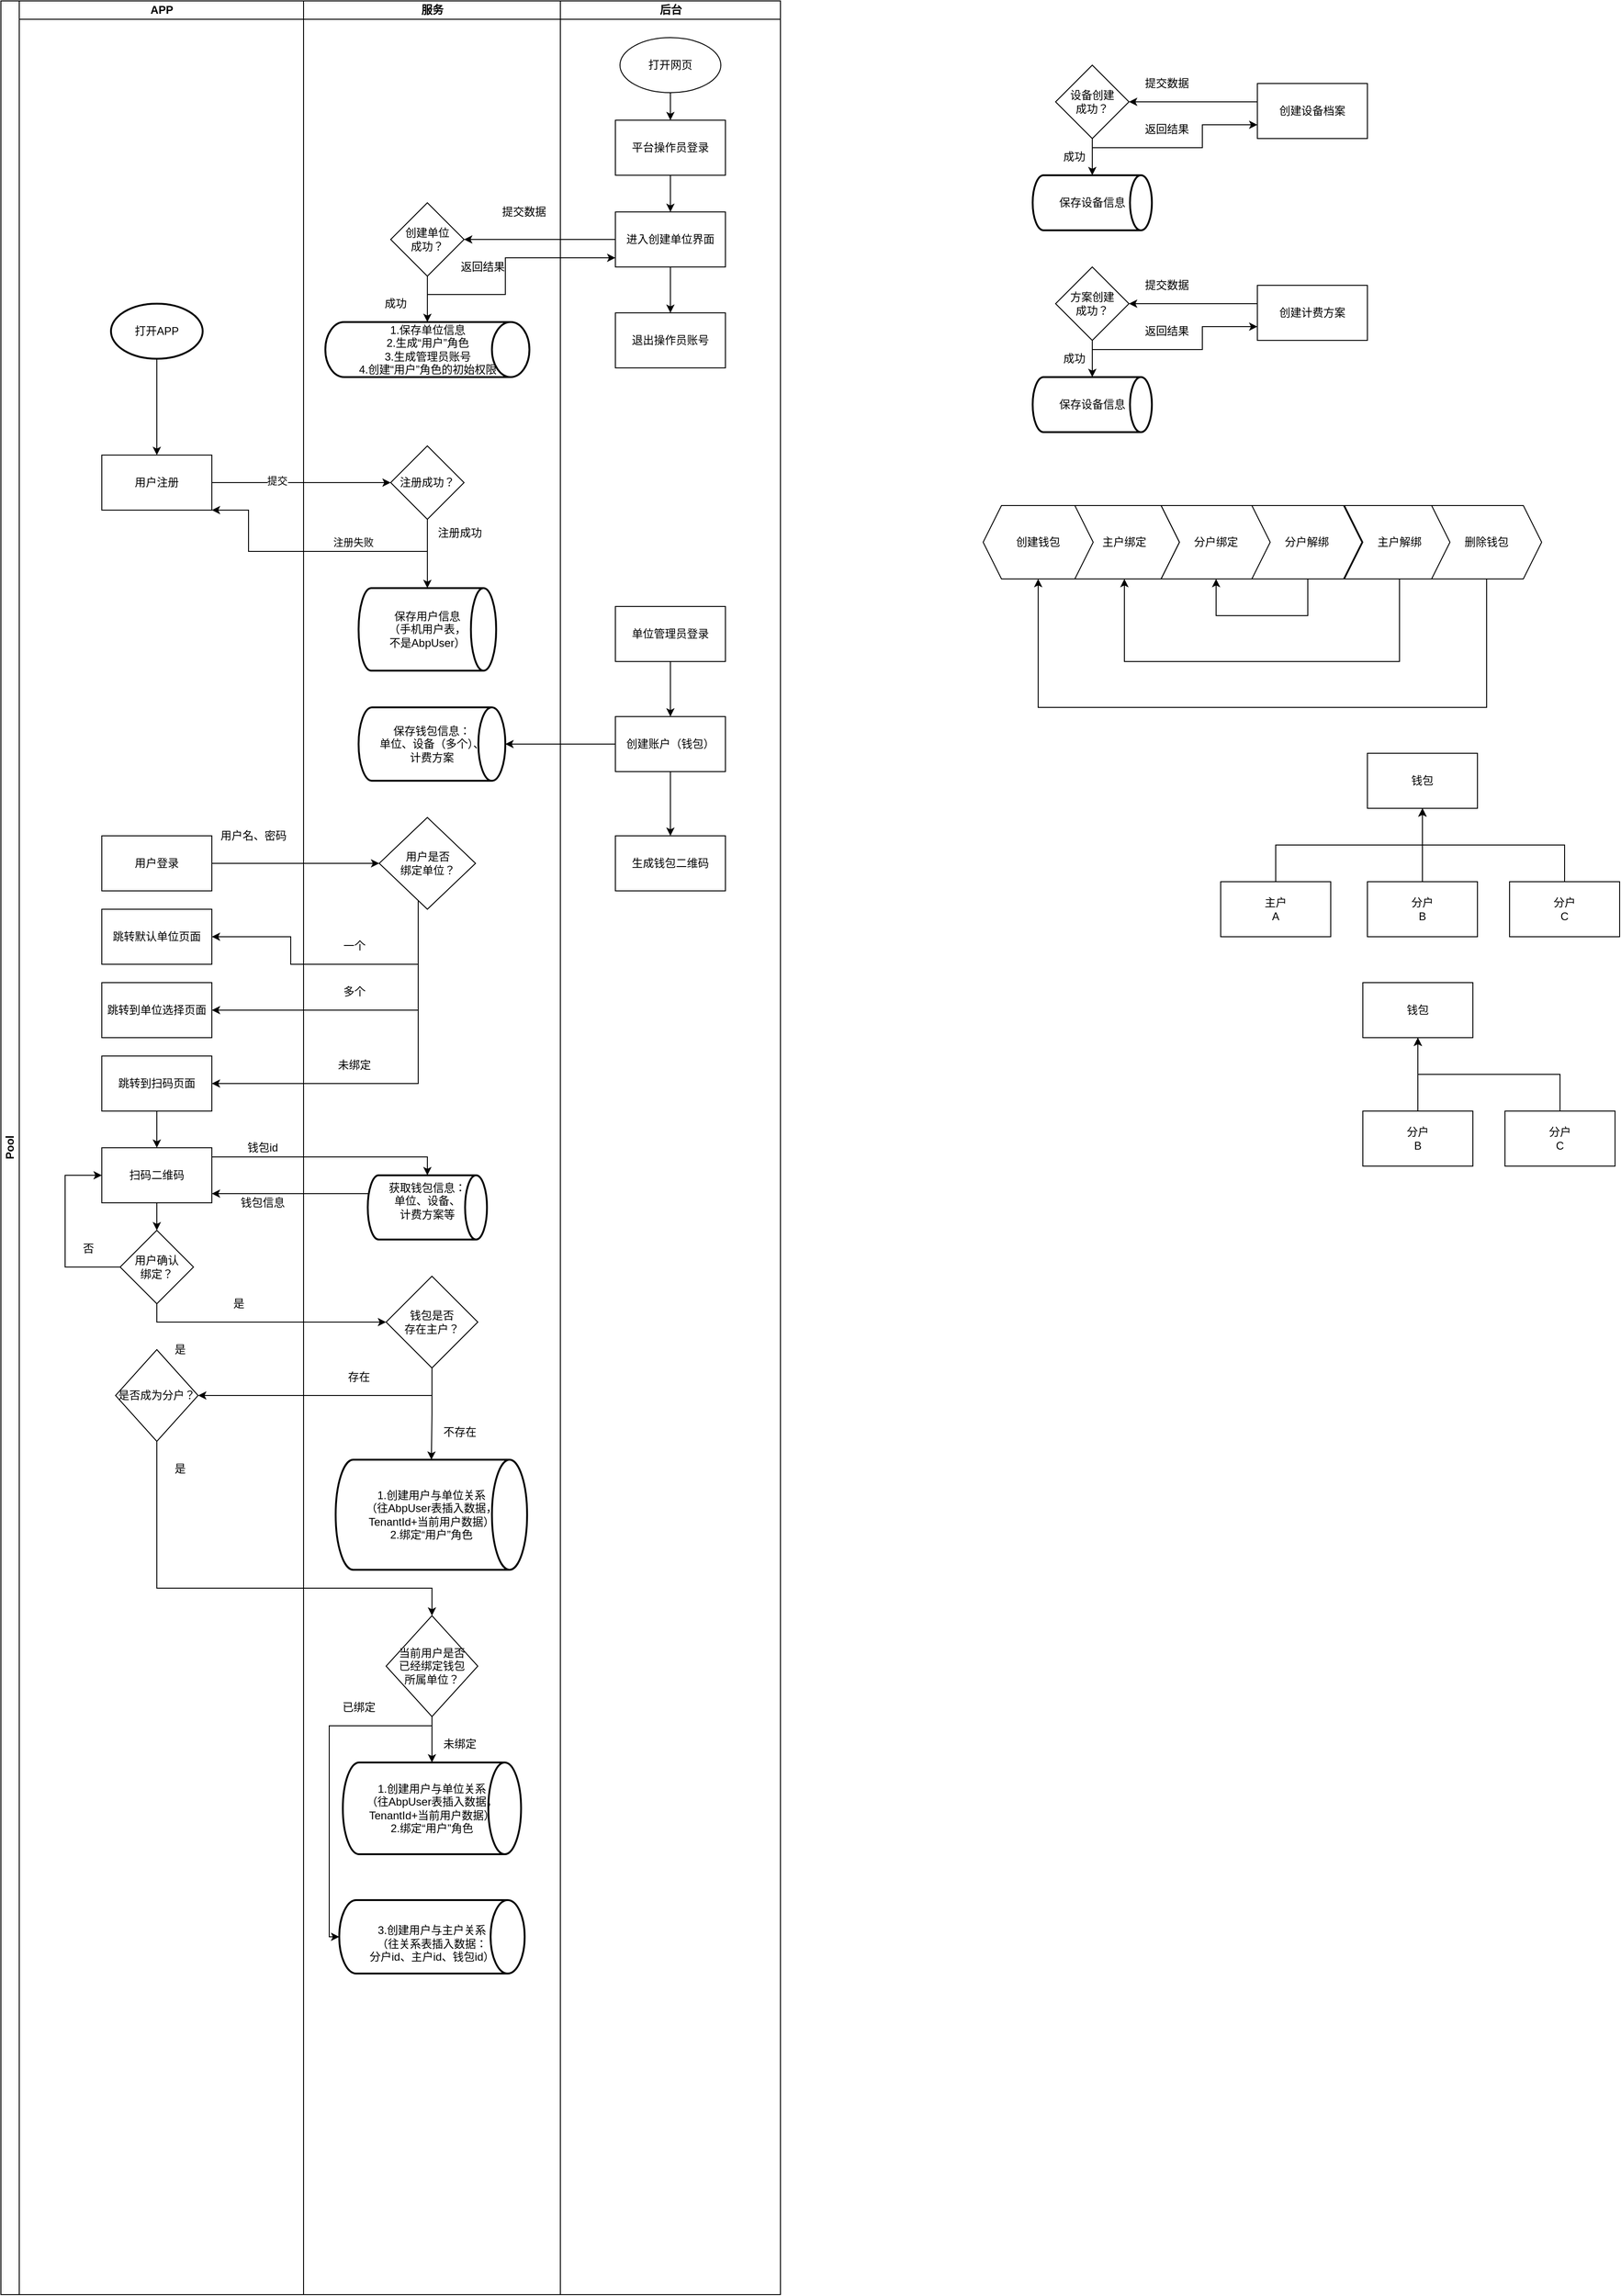 <mxfile version="14.2.9" type="github">
  <diagram id="gUW_gxuXwpB0K3utl5sX" name="Page-1">
    <mxGraphModel dx="1304" dy="509" grid="1" gridSize="10" guides="1" tooltips="1" connect="1" arrows="1" fold="1" page="1" pageScale="1" pageWidth="827" pageHeight="1169" math="0" shadow="0">
      <root>
        <mxCell id="0" />
        <mxCell id="1" parent="0" />
        <mxCell id="UgdYV5Sys4c05eqZEx1u-29" value="Pool" style="swimlane;html=1;childLayout=stackLayout;resizeParent=1;resizeParentMax=0;startSize=20;horizontal=0;horizontalStack=1;" parent="1" vertex="1">
          <mxGeometry x="170" y="70" width="850" height="2500" as="geometry" />
        </mxCell>
        <mxCell id="UgdYV5Sys4c05eqZEx1u-30" value="APP" style="swimlane;html=1;startSize=20;" parent="UgdYV5Sys4c05eqZEx1u-29" vertex="1">
          <mxGeometry x="20" width="310" height="2500" as="geometry" />
        </mxCell>
        <mxCell id="UgdYV5Sys4c05eqZEx1u-51" style="edgeStyle=orthogonalEdgeStyle;rounded=0;orthogonalLoop=1;jettySize=auto;html=1;entryX=0.5;entryY=0;entryDx=0;entryDy=0;" parent="UgdYV5Sys4c05eqZEx1u-30" source="UgdYV5Sys4c05eqZEx1u-35" target="UgdYV5Sys4c05eqZEx1u-41" edge="1">
          <mxGeometry relative="1" as="geometry" />
        </mxCell>
        <mxCell id="UgdYV5Sys4c05eqZEx1u-35" value="打开APP" style="strokeWidth=2;html=1;shape=mxgraph.flowchart.start_1;whiteSpace=wrap;" parent="UgdYV5Sys4c05eqZEx1u-30" vertex="1">
          <mxGeometry x="100" y="330" width="100" height="60" as="geometry" />
        </mxCell>
        <mxCell id="UgdYV5Sys4c05eqZEx1u-41" value="用户注册" style="whiteSpace=wrap;html=1;" parent="UgdYV5Sys4c05eqZEx1u-30" vertex="1">
          <mxGeometry x="90" y="495" width="120" height="60" as="geometry" />
        </mxCell>
        <mxCell id="UgdYV5Sys4c05eqZEx1u-129" value="用户登录" style="whiteSpace=wrap;html=1;" parent="UgdYV5Sys4c05eqZEx1u-30" vertex="1">
          <mxGeometry x="90" y="910" width="120" height="60" as="geometry" />
        </mxCell>
        <mxCell id="UgdYV5Sys4c05eqZEx1u-131" value="跳转默认单位页面" style="whiteSpace=wrap;html=1;" parent="UgdYV5Sys4c05eqZEx1u-30" vertex="1">
          <mxGeometry x="90" y="990" width="120" height="60" as="geometry" />
        </mxCell>
        <mxCell id="UgdYV5Sys4c05eqZEx1u-136" value="用户名、密码" style="text;html=1;align=center;verticalAlign=middle;resizable=0;points=[];autosize=1;" parent="UgdYV5Sys4c05eqZEx1u-30" vertex="1">
          <mxGeometry x="210" y="900" width="90" height="20" as="geometry" />
        </mxCell>
        <mxCell id="87xFtUxxgs9xbds1OP3f-34" style="edgeStyle=orthogonalEdgeStyle;rounded=0;orthogonalLoop=1;jettySize=auto;html=1;" edge="1" parent="UgdYV5Sys4c05eqZEx1u-30" source="UgdYV5Sys4c05eqZEx1u-137" target="UgdYV5Sys4c05eqZEx1u-144">
          <mxGeometry relative="1" as="geometry" />
        </mxCell>
        <mxCell id="UgdYV5Sys4c05eqZEx1u-137" value="跳转到扫码页面" style="whiteSpace=wrap;html=1;" parent="UgdYV5Sys4c05eqZEx1u-30" vertex="1">
          <mxGeometry x="90" y="1150" width="120" height="60" as="geometry" />
        </mxCell>
        <mxCell id="UgdYV5Sys4c05eqZEx1u-141" value="跳转到单位选择页面" style="whiteSpace=wrap;html=1;" parent="UgdYV5Sys4c05eqZEx1u-30" vertex="1">
          <mxGeometry x="90" y="1070" width="120" height="60" as="geometry" />
        </mxCell>
        <mxCell id="UgdYV5Sys4c05eqZEx1u-155" style="edgeStyle=orthogonalEdgeStyle;rounded=0;orthogonalLoop=1;jettySize=auto;html=1;entryX=0.5;entryY=0;entryDx=0;entryDy=0;" parent="UgdYV5Sys4c05eqZEx1u-30" source="UgdYV5Sys4c05eqZEx1u-144" target="UgdYV5Sys4c05eqZEx1u-203" edge="1">
          <mxGeometry relative="1" as="geometry">
            <mxPoint x="150" y="1350" as="targetPoint" />
          </mxGeometry>
        </mxCell>
        <mxCell id="UgdYV5Sys4c05eqZEx1u-144" value="扫码二维码" style="whiteSpace=wrap;html=1;" parent="UgdYV5Sys4c05eqZEx1u-30" vertex="1">
          <mxGeometry x="90" y="1250" width="120" height="60" as="geometry" />
        </mxCell>
        <mxCell id="UgdYV5Sys4c05eqZEx1u-160" value="钱包id" style="text;html=1;align=center;verticalAlign=middle;resizable=0;points=[];autosize=1;" parent="UgdYV5Sys4c05eqZEx1u-30" vertex="1">
          <mxGeometry x="240" y="1240" width="50" height="20" as="geometry" />
        </mxCell>
        <mxCell id="UgdYV5Sys4c05eqZEx1u-212" style="edgeStyle=orthogonalEdgeStyle;rounded=0;orthogonalLoop=1;jettySize=auto;html=1;entryX=0;entryY=0.5;entryDx=0;entryDy=0;" parent="UgdYV5Sys4c05eqZEx1u-30" source="UgdYV5Sys4c05eqZEx1u-203" target="UgdYV5Sys4c05eqZEx1u-144" edge="1">
          <mxGeometry relative="1" as="geometry">
            <Array as="points">
              <mxPoint x="50" y="1380" />
              <mxPoint x="50" y="1280" />
            </Array>
          </mxGeometry>
        </mxCell>
        <mxCell id="UgdYV5Sys4c05eqZEx1u-203" value="&lt;span&gt;用户确认&lt;br&gt;绑定？&lt;/span&gt;" style="rhombus;whiteSpace=wrap;html=1;" parent="UgdYV5Sys4c05eqZEx1u-30" vertex="1">
          <mxGeometry x="110" y="1340" width="80" height="80" as="geometry" />
        </mxCell>
        <mxCell id="UgdYV5Sys4c05eqZEx1u-202" value="是" style="text;html=1;align=center;verticalAlign=middle;resizable=0;points=[];autosize=1;" parent="UgdYV5Sys4c05eqZEx1u-30" vertex="1">
          <mxGeometry x="224" y="1410" width="30" height="20" as="geometry" />
        </mxCell>
        <mxCell id="UgdYV5Sys4c05eqZEx1u-211" value="是" style="text;html=1;align=center;verticalAlign=middle;resizable=0;points=[];autosize=1;" parent="UgdYV5Sys4c05eqZEx1u-30" vertex="1">
          <mxGeometry x="160" y="1460" width="30" height="20" as="geometry" />
        </mxCell>
        <mxCell id="UgdYV5Sys4c05eqZEx1u-161" value="钱包信息" style="text;html=1;align=center;verticalAlign=middle;resizable=0;points=[];autosize=1;" parent="UgdYV5Sys4c05eqZEx1u-30" vertex="1">
          <mxGeometry x="235" y="1300" width="60" height="20" as="geometry" />
        </mxCell>
        <mxCell id="UgdYV5Sys4c05eqZEx1u-213" value="否" style="text;html=1;align=center;verticalAlign=middle;resizable=0;points=[];autosize=1;" parent="UgdYV5Sys4c05eqZEx1u-30" vertex="1">
          <mxGeometry x="60" y="1350" width="30" height="20" as="geometry" />
        </mxCell>
        <mxCell id="87xFtUxxgs9xbds1OP3f-35" value="是否成为分户？" style="rhombus;whiteSpace=wrap;html=1;" vertex="1" parent="UgdYV5Sys4c05eqZEx1u-30">
          <mxGeometry x="105" y="1470" width="90" height="100" as="geometry" />
        </mxCell>
        <mxCell id="87xFtUxxgs9xbds1OP3f-37" value="是" style="text;html=1;align=center;verticalAlign=middle;resizable=0;points=[];autosize=1;" vertex="1" parent="UgdYV5Sys4c05eqZEx1u-30">
          <mxGeometry x="160" y="1590" width="30" height="20" as="geometry" />
        </mxCell>
        <mxCell id="UgdYV5Sys4c05eqZEx1u-53" style="edgeStyle=orthogonalEdgeStyle;rounded=0;orthogonalLoop=1;jettySize=auto;html=1;" parent="UgdYV5Sys4c05eqZEx1u-29" source="UgdYV5Sys4c05eqZEx1u-41" target="UgdYV5Sys4c05eqZEx1u-52" edge="1">
          <mxGeometry relative="1" as="geometry" />
        </mxCell>
        <mxCell id="UgdYV5Sys4c05eqZEx1u-54" value="提交" style="edgeLabel;html=1;align=center;verticalAlign=middle;resizable=0;points=[];" parent="UgdYV5Sys4c05eqZEx1u-53" vertex="1" connectable="0">
          <mxGeometry x="-0.275" y="2" relative="1" as="geometry">
            <mxPoint as="offset" />
          </mxGeometry>
        </mxCell>
        <mxCell id="UgdYV5Sys4c05eqZEx1u-55" style="edgeStyle=orthogonalEdgeStyle;rounded=0;orthogonalLoop=1;jettySize=auto;html=1;exitX=0.5;exitY=1;exitDx=0;exitDy=0;entryX=1;entryY=1;entryDx=0;entryDy=0;" parent="UgdYV5Sys4c05eqZEx1u-29" source="UgdYV5Sys4c05eqZEx1u-52" edge="1" target="UgdYV5Sys4c05eqZEx1u-41">
          <mxGeometry relative="1" as="geometry">
            <mxPoint x="210" y="560" as="targetPoint" />
            <Array as="points">
              <mxPoint x="465" y="600" />
              <mxPoint x="270" y="600" />
              <mxPoint x="270" y="555" />
            </Array>
          </mxGeometry>
        </mxCell>
        <mxCell id="UgdYV5Sys4c05eqZEx1u-56" value="注册失败" style="edgeLabel;html=1;align=center;verticalAlign=middle;resizable=0;points=[];" parent="UgdYV5Sys4c05eqZEx1u-55" vertex="1" connectable="0">
          <mxGeometry x="-0.26" y="3" relative="1" as="geometry">
            <mxPoint y="-13" as="offset" />
          </mxGeometry>
        </mxCell>
        <mxCell id="UgdYV5Sys4c05eqZEx1u-98" style="edgeStyle=orthogonalEdgeStyle;rounded=0;orthogonalLoop=1;jettySize=auto;html=1;entryX=1;entryY=0.5;entryDx=0;entryDy=0;" parent="UgdYV5Sys4c05eqZEx1u-29" source="UgdYV5Sys4c05eqZEx1u-78" target="UgdYV5Sys4c05eqZEx1u-87" edge="1">
          <mxGeometry relative="1" as="geometry" />
        </mxCell>
        <mxCell id="UgdYV5Sys4c05eqZEx1u-100" style="edgeStyle=orthogonalEdgeStyle;rounded=0;orthogonalLoop=1;jettySize=auto;html=1;exitX=0.5;exitY=1;exitDx=0;exitDy=0;" parent="UgdYV5Sys4c05eqZEx1u-29" source="UgdYV5Sys4c05eqZEx1u-87" target="UgdYV5Sys4c05eqZEx1u-78" edge="1">
          <mxGeometry relative="1" as="geometry">
            <Array as="points">
              <mxPoint x="465" y="320" />
              <mxPoint x="550" y="320" />
              <mxPoint x="550" y="280" />
            </Array>
          </mxGeometry>
        </mxCell>
        <mxCell id="UgdYV5Sys4c05eqZEx1u-133" style="edgeStyle=orthogonalEdgeStyle;rounded=0;orthogonalLoop=1;jettySize=auto;html=1;entryX=0;entryY=0.5;entryDx=0;entryDy=0;" parent="UgdYV5Sys4c05eqZEx1u-29" source="UgdYV5Sys4c05eqZEx1u-129" target="UgdYV5Sys4c05eqZEx1u-132" edge="1">
          <mxGeometry relative="1" as="geometry">
            <Array as="points">
              <mxPoint x="360" y="940" />
              <mxPoint x="360" y="940" />
            </Array>
          </mxGeometry>
        </mxCell>
        <mxCell id="UgdYV5Sys4c05eqZEx1u-134" style="edgeStyle=orthogonalEdgeStyle;rounded=0;orthogonalLoop=1;jettySize=auto;html=1;entryX=1;entryY=0.5;entryDx=0;entryDy=0;" parent="UgdYV5Sys4c05eqZEx1u-29" source="UgdYV5Sys4c05eqZEx1u-132" target="UgdYV5Sys4c05eqZEx1u-131" edge="1">
          <mxGeometry relative="1" as="geometry">
            <Array as="points">
              <mxPoint x="455" y="1050" />
              <mxPoint x="316" y="1050" />
              <mxPoint x="316" y="1020" />
            </Array>
          </mxGeometry>
        </mxCell>
        <mxCell id="UgdYV5Sys4c05eqZEx1u-138" style="edgeStyle=orthogonalEdgeStyle;rounded=0;orthogonalLoop=1;jettySize=auto;html=1;entryX=1;entryY=0.5;entryDx=0;entryDy=0;" parent="UgdYV5Sys4c05eqZEx1u-29" source="UgdYV5Sys4c05eqZEx1u-132" target="UgdYV5Sys4c05eqZEx1u-137" edge="1">
          <mxGeometry relative="1" as="geometry">
            <Array as="points">
              <mxPoint x="455" y="1180" />
            </Array>
          </mxGeometry>
        </mxCell>
        <mxCell id="UgdYV5Sys4c05eqZEx1u-142" style="edgeStyle=orthogonalEdgeStyle;rounded=0;orthogonalLoop=1;jettySize=auto;html=1;entryX=1;entryY=0.5;entryDx=0;entryDy=0;" parent="UgdYV5Sys4c05eqZEx1u-29" source="UgdYV5Sys4c05eqZEx1u-132" target="UgdYV5Sys4c05eqZEx1u-141" edge="1">
          <mxGeometry relative="1" as="geometry">
            <Array as="points">
              <mxPoint x="455" y="1100" />
            </Array>
          </mxGeometry>
        </mxCell>
        <mxCell id="UgdYV5Sys4c05eqZEx1u-146" style="edgeStyle=orthogonalEdgeStyle;rounded=0;orthogonalLoop=1;jettySize=auto;html=1;entryX=0;entryY=0.5;entryDx=0;entryDy=0;" parent="UgdYV5Sys4c05eqZEx1u-29" source="UgdYV5Sys4c05eqZEx1u-203" target="UgdYV5Sys4c05eqZEx1u-145" edge="1">
          <mxGeometry relative="1" as="geometry">
            <mxPoint x="230" y="1380" as="sourcePoint" />
            <Array as="points">
              <mxPoint x="170" y="1440" />
            </Array>
          </mxGeometry>
        </mxCell>
        <mxCell id="UgdYV5Sys4c05eqZEx1u-158" style="edgeStyle=orthogonalEdgeStyle;rounded=0;orthogonalLoop=1;jettySize=auto;html=1;" parent="UgdYV5Sys4c05eqZEx1u-29" source="UgdYV5Sys4c05eqZEx1u-144" target="UgdYV5Sys4c05eqZEx1u-180" edge="1">
          <mxGeometry relative="1" as="geometry">
            <mxPoint x="390" y="1270" as="targetPoint" />
            <Array as="points">
              <mxPoint x="465" y="1260" />
            </Array>
          </mxGeometry>
        </mxCell>
        <mxCell id="UgdYV5Sys4c05eqZEx1u-159" style="edgeStyle=orthogonalEdgeStyle;rounded=0;orthogonalLoop=1;jettySize=auto;html=1;exitX=0.016;exitY=0.629;exitDx=0;exitDy=0;exitPerimeter=0;" parent="UgdYV5Sys4c05eqZEx1u-29" source="UgdYV5Sys4c05eqZEx1u-180" target="UgdYV5Sys4c05eqZEx1u-144" edge="1">
          <mxGeometry relative="1" as="geometry">
            <mxPoint x="390" y="1290" as="sourcePoint" />
            <Array as="points">
              <mxPoint x="405" y="1324" />
              <mxPoint x="405" y="1300" />
            </Array>
          </mxGeometry>
        </mxCell>
        <mxCell id="UgdYV5Sys4c05eqZEx1u-209" style="edgeStyle=orthogonalEdgeStyle;rounded=0;orthogonalLoop=1;jettySize=auto;html=1;entryX=1;entryY=0.5;entryDx=0;entryDy=0;" parent="UgdYV5Sys4c05eqZEx1u-29" source="UgdYV5Sys4c05eqZEx1u-145" target="87xFtUxxgs9xbds1OP3f-35" edge="1">
          <mxGeometry relative="1" as="geometry">
            <Array as="points">
              <mxPoint x="470" y="1520" />
            </Array>
            <mxPoint x="230" y="1520" as="targetPoint" />
          </mxGeometry>
        </mxCell>
        <mxCell id="UgdYV5Sys4c05eqZEx1u-32" value="服务" style="swimlane;html=1;startSize=20;" parent="UgdYV5Sys4c05eqZEx1u-29" vertex="1">
          <mxGeometry x="330" width="280" height="2500" as="geometry" />
        </mxCell>
        <mxCell id="UgdYV5Sys4c05eqZEx1u-52" value="注册成功？" style="rhombus;whiteSpace=wrap;html=1;" parent="UgdYV5Sys4c05eqZEx1u-32" vertex="1">
          <mxGeometry x="95" y="485" width="80" height="80" as="geometry" />
        </mxCell>
        <mxCell id="UgdYV5Sys4c05eqZEx1u-60" value="保存用户信息&lt;br&gt;（手机用户表，&lt;br&gt;不是AbpUser）" style="strokeWidth=2;html=1;shape=mxgraph.flowchart.direct_data;whiteSpace=wrap;" parent="UgdYV5Sys4c05eqZEx1u-32" vertex="1">
          <mxGeometry x="60" y="640" width="150" height="90" as="geometry" />
        </mxCell>
        <mxCell id="UgdYV5Sys4c05eqZEx1u-58" value="" style="endArrow=classic;html=1;exitX=0.5;exitY=1;exitDx=0;exitDy=0;entryX=0.5;entryY=0;entryDx=0;entryDy=0;entryPerimeter=0;" parent="UgdYV5Sys4c05eqZEx1u-32" source="UgdYV5Sys4c05eqZEx1u-52" target="UgdYV5Sys4c05eqZEx1u-60" edge="1">
          <mxGeometry width="50" height="50" relative="1" as="geometry">
            <mxPoint x="-50" y="250" as="sourcePoint" />
            <mxPoint x="135" y="370" as="targetPoint" />
          </mxGeometry>
        </mxCell>
        <mxCell id="UgdYV5Sys4c05eqZEx1u-83" value="1.保存单位信息&lt;br&gt;2.生成“用户”角色&lt;br&gt;3.生成管理员账号&lt;br&gt;4.创建“用户”角色的初始权限" style="strokeWidth=2;html=1;shape=mxgraph.flowchart.direct_data;whiteSpace=wrap;" parent="UgdYV5Sys4c05eqZEx1u-32" vertex="1">
          <mxGeometry x="23.75" y="350" width="222.5" height="60" as="geometry" />
        </mxCell>
        <mxCell id="UgdYV5Sys4c05eqZEx1u-96" style="edgeStyle=orthogonalEdgeStyle;rounded=0;orthogonalLoop=1;jettySize=auto;html=1;entryX=0.5;entryY=0;entryDx=0;entryDy=0;entryPerimeter=0;" parent="UgdYV5Sys4c05eqZEx1u-32" source="UgdYV5Sys4c05eqZEx1u-87" target="UgdYV5Sys4c05eqZEx1u-83" edge="1">
          <mxGeometry relative="1" as="geometry" />
        </mxCell>
        <mxCell id="UgdYV5Sys4c05eqZEx1u-87" value="创建单位&lt;br&gt;成功？" style="rhombus;whiteSpace=wrap;html=1;" parent="UgdYV5Sys4c05eqZEx1u-32" vertex="1">
          <mxGeometry x="95" y="220" width="80" height="80" as="geometry" />
        </mxCell>
        <mxCell id="UgdYV5Sys4c05eqZEx1u-97" value="成功" style="text;html=1;align=center;verticalAlign=middle;resizable=0;points=[];autosize=1;" parent="UgdYV5Sys4c05eqZEx1u-32" vertex="1">
          <mxGeometry x="80" y="320" width="40" height="20" as="geometry" />
        </mxCell>
        <mxCell id="UgdYV5Sys4c05eqZEx1u-61" value="注册成功" style="text;html=1;align=center;verticalAlign=middle;resizable=0;points=[];autosize=1;" parent="UgdYV5Sys4c05eqZEx1u-32" vertex="1">
          <mxGeometry x="140" y="570" width="60" height="20" as="geometry" />
        </mxCell>
        <mxCell id="UgdYV5Sys4c05eqZEx1u-101" value="返回结果" style="text;html=1;align=center;verticalAlign=middle;resizable=0;points=[];autosize=1;" parent="UgdYV5Sys4c05eqZEx1u-32" vertex="1">
          <mxGeometry x="165" y="280" width="60" height="20" as="geometry" />
        </mxCell>
        <mxCell id="UgdYV5Sys4c05eqZEx1u-132" value="用户是否&lt;br&gt;绑定单位？" style="rhombus;whiteSpace=wrap;html=1;" parent="UgdYV5Sys4c05eqZEx1u-32" vertex="1">
          <mxGeometry x="82.5" y="890" width="105" height="100" as="geometry" />
        </mxCell>
        <mxCell id="UgdYV5Sys4c05eqZEx1u-135" value="一个" style="text;html=1;align=center;verticalAlign=middle;resizable=0;points=[];autosize=1;" parent="UgdYV5Sys4c05eqZEx1u-32" vertex="1">
          <mxGeometry x="35" y="1020" width="40" height="20" as="geometry" />
        </mxCell>
        <mxCell id="UgdYV5Sys4c05eqZEx1u-139" value="多个" style="text;html=1;align=center;verticalAlign=middle;resizable=0;points=[];autosize=1;" parent="UgdYV5Sys4c05eqZEx1u-32" vertex="1">
          <mxGeometry x="35" y="1070" width="40" height="20" as="geometry" />
        </mxCell>
        <mxCell id="UgdYV5Sys4c05eqZEx1u-140" value="未绑定" style="text;html=1;align=center;verticalAlign=middle;resizable=0;points=[];autosize=1;" parent="UgdYV5Sys4c05eqZEx1u-32" vertex="1">
          <mxGeometry x="30" y="1150" width="50" height="20" as="geometry" />
        </mxCell>
        <mxCell id="87xFtUxxgs9xbds1OP3f-38" style="edgeStyle=orthogonalEdgeStyle;rounded=0;orthogonalLoop=1;jettySize=auto;html=1;entryX=0.5;entryY=0;entryDx=0;entryDy=0;entryPerimeter=0;" edge="1" parent="UgdYV5Sys4c05eqZEx1u-32" source="UgdYV5Sys4c05eqZEx1u-145" target="UgdYV5Sys4c05eqZEx1u-148">
          <mxGeometry relative="1" as="geometry" />
        </mxCell>
        <mxCell id="UgdYV5Sys4c05eqZEx1u-145" value="钱包是否&lt;br&gt;存在主户？" style="rhombus;whiteSpace=wrap;html=1;" parent="UgdYV5Sys4c05eqZEx1u-32" vertex="1">
          <mxGeometry x="90" y="1390" width="100" height="100" as="geometry" />
        </mxCell>
        <mxCell id="UgdYV5Sys4c05eqZEx1u-148" value="1.创建用户与单位关系&lt;br&gt;（往AbpUser表插入数据，&lt;br&gt;TenantId+当前用户数据）&lt;br&gt;2.绑定“用户”角色&lt;br&gt;" style="strokeWidth=2;html=1;shape=mxgraph.flowchart.direct_data;whiteSpace=wrap;" parent="UgdYV5Sys4c05eqZEx1u-32" vertex="1">
          <mxGeometry x="35" y="1590" width="208.75" height="120" as="geometry" />
        </mxCell>
        <mxCell id="UgdYV5Sys4c05eqZEx1u-157" value="存在" style="text;html=1;align=center;verticalAlign=middle;resizable=0;points=[];autosize=1;" parent="UgdYV5Sys4c05eqZEx1u-32" vertex="1">
          <mxGeometry x="40" y="1490" width="40" height="20" as="geometry" />
        </mxCell>
        <mxCell id="UgdYV5Sys4c05eqZEx1u-180" value="获取钱包信息：&lt;span&gt;&lt;br&gt;单位、设备、&lt;br&gt;计费方案等&lt;br&gt;&lt;br&gt;&lt;/span&gt;" style="strokeWidth=2;html=1;shape=mxgraph.flowchart.direct_data;whiteSpace=wrap;" parent="UgdYV5Sys4c05eqZEx1u-32" vertex="1">
          <mxGeometry x="70" y="1280" width="130" height="70" as="geometry" />
        </mxCell>
        <mxCell id="UgdYV5Sys4c05eqZEx1u-99" value="提交数据" style="text;html=1;align=center;verticalAlign=middle;resizable=0;points=[];autosize=1;" parent="UgdYV5Sys4c05eqZEx1u-32" vertex="1">
          <mxGeometry x="210" y="220" width="60" height="20" as="geometry" />
        </mxCell>
        <mxCell id="87xFtUxxgs9xbds1OP3f-40" value="&lt;br&gt;3.创建用户与主户关系&lt;br&gt;（往关系表插入数据：&lt;br&gt;分户id、主户id、钱包id）" style="strokeWidth=2;html=1;shape=mxgraph.flowchart.direct_data;whiteSpace=wrap;" vertex="1" parent="UgdYV5Sys4c05eqZEx1u-32">
          <mxGeometry x="38.91" y="2070" width="202.18" height="80" as="geometry" />
        </mxCell>
        <mxCell id="87xFtUxxgs9xbds1OP3f-42" value="保存钱包信息：&lt;br&gt;单位、设备（多个）、&lt;br&gt;计费方案" style="strokeWidth=2;html=1;shape=mxgraph.flowchart.direct_data;whiteSpace=wrap;" vertex="1" parent="UgdYV5Sys4c05eqZEx1u-32">
          <mxGeometry x="60" y="770" width="160" height="80" as="geometry" />
        </mxCell>
        <mxCell id="87xFtUxxgs9xbds1OP3f-46" style="edgeStyle=orthogonalEdgeStyle;rounded=0;orthogonalLoop=1;jettySize=auto;html=1;" edge="1" parent="UgdYV5Sys4c05eqZEx1u-32" source="87xFtUxxgs9xbds1OP3f-44" target="87xFtUxxgs9xbds1OP3f-45">
          <mxGeometry relative="1" as="geometry" />
        </mxCell>
        <mxCell id="87xFtUxxgs9xbds1OP3f-48" style="edgeStyle=orthogonalEdgeStyle;rounded=0;orthogonalLoop=1;jettySize=auto;html=1;entryX=0;entryY=0.5;entryDx=0;entryDy=0;entryPerimeter=0;" edge="1" parent="UgdYV5Sys4c05eqZEx1u-32" source="87xFtUxxgs9xbds1OP3f-44" target="87xFtUxxgs9xbds1OP3f-40">
          <mxGeometry relative="1" as="geometry">
            <Array as="points">
              <mxPoint x="140" y="1880" />
              <mxPoint x="28" y="1880" />
              <mxPoint x="28" y="2110" />
            </Array>
          </mxGeometry>
        </mxCell>
        <mxCell id="87xFtUxxgs9xbds1OP3f-44" value="&lt;span&gt;当前用户是否&lt;br&gt;已经绑定钱包&lt;br&gt;所属单位？&lt;/span&gt;" style="rhombus;whiteSpace=wrap;html=1;" vertex="1" parent="UgdYV5Sys4c05eqZEx1u-32">
          <mxGeometry x="90" y="1760" width="100" height="110" as="geometry" />
        </mxCell>
        <mxCell id="87xFtUxxgs9xbds1OP3f-45" value="1.创建用户与单位关系&lt;br&gt;（往AbpUser表插入数据，&lt;br&gt;TenantId+当前用户数据）&lt;br&gt;2.绑定“用户”角色&lt;br&gt;" style="strokeWidth=2;html=1;shape=mxgraph.flowchart.direct_data;whiteSpace=wrap;" vertex="1" parent="UgdYV5Sys4c05eqZEx1u-32">
          <mxGeometry x="42.81" y="1920" width="194.37" height="100" as="geometry" />
        </mxCell>
        <mxCell id="87xFtUxxgs9xbds1OP3f-47" value="未绑定" style="text;html=1;align=center;verticalAlign=middle;resizable=0;points=[];autosize=1;" vertex="1" parent="UgdYV5Sys4c05eqZEx1u-32">
          <mxGeometry x="145" y="1890" width="50" height="20" as="geometry" />
        </mxCell>
        <mxCell id="UgdYV5Sys4c05eqZEx1u-31" value="后台" style="swimlane;html=1;startSize=20;" parent="UgdYV5Sys4c05eqZEx1u-29" vertex="1">
          <mxGeometry x="610" width="240" height="2500" as="geometry" />
        </mxCell>
        <mxCell id="UgdYV5Sys4c05eqZEx1u-80" style="edgeStyle=orthogonalEdgeStyle;rounded=0;orthogonalLoop=1;jettySize=auto;html=1;entryX=0.5;entryY=0;entryDx=0;entryDy=0;" parent="UgdYV5Sys4c05eqZEx1u-31" source="UgdYV5Sys4c05eqZEx1u-77" target="UgdYV5Sys4c05eqZEx1u-78" edge="1">
          <mxGeometry relative="1" as="geometry" />
        </mxCell>
        <mxCell id="UgdYV5Sys4c05eqZEx1u-77" value="平台操作员登录" style="whiteSpace=wrap;html=1;" parent="UgdYV5Sys4c05eqZEx1u-31" vertex="1">
          <mxGeometry x="60" y="130" width="120" height="60" as="geometry" />
        </mxCell>
        <mxCell id="UgdYV5Sys4c05eqZEx1u-107" style="edgeStyle=orthogonalEdgeStyle;rounded=0;orthogonalLoop=1;jettySize=auto;html=1;entryX=0.5;entryY=0;entryDx=0;entryDy=0;" parent="UgdYV5Sys4c05eqZEx1u-31" source="UgdYV5Sys4c05eqZEx1u-78" target="UgdYV5Sys4c05eqZEx1u-106" edge="1">
          <mxGeometry relative="1" as="geometry" />
        </mxCell>
        <mxCell id="UgdYV5Sys4c05eqZEx1u-78" value="进入创建单位界面" style="whiteSpace=wrap;html=1;" parent="UgdYV5Sys4c05eqZEx1u-31" vertex="1">
          <mxGeometry x="60" y="230" width="120" height="60" as="geometry" />
        </mxCell>
        <mxCell id="UgdYV5Sys4c05eqZEx1u-76" value="打开网页" style="ellipse;whiteSpace=wrap;html=1;" parent="UgdYV5Sys4c05eqZEx1u-31" vertex="1">
          <mxGeometry x="65" y="40" width="110" height="60" as="geometry" />
        </mxCell>
        <mxCell id="UgdYV5Sys4c05eqZEx1u-79" style="edgeStyle=orthogonalEdgeStyle;rounded=0;orthogonalLoop=1;jettySize=auto;html=1;entryX=0.5;entryY=0;entryDx=0;entryDy=0;" parent="UgdYV5Sys4c05eqZEx1u-31" source="UgdYV5Sys4c05eqZEx1u-76" target="UgdYV5Sys4c05eqZEx1u-77" edge="1">
          <mxGeometry relative="1" as="geometry" />
        </mxCell>
        <mxCell id="87xFtUxxgs9xbds1OP3f-32" style="edgeStyle=orthogonalEdgeStyle;rounded=0;orthogonalLoop=1;jettySize=auto;html=1;" edge="1" parent="UgdYV5Sys4c05eqZEx1u-31" source="UgdYV5Sys4c05eqZEx1u-105" target="UgdYV5Sys4c05eqZEx1u-123">
          <mxGeometry relative="1" as="geometry" />
        </mxCell>
        <mxCell id="UgdYV5Sys4c05eqZEx1u-105" value="单位管理员登录" style="whiteSpace=wrap;html=1;" parent="UgdYV5Sys4c05eqZEx1u-31" vertex="1">
          <mxGeometry x="60" y="660" width="120" height="60" as="geometry" />
        </mxCell>
        <mxCell id="UgdYV5Sys4c05eqZEx1u-106" value="退出操作员账号" style="whiteSpace=wrap;html=1;" parent="UgdYV5Sys4c05eqZEx1u-31" vertex="1">
          <mxGeometry x="60" y="340" width="120" height="60" as="geometry" />
        </mxCell>
        <mxCell id="87xFtUxxgs9xbds1OP3f-33" style="edgeStyle=orthogonalEdgeStyle;rounded=0;orthogonalLoop=1;jettySize=auto;html=1;entryX=0.5;entryY=0;entryDx=0;entryDy=0;" edge="1" parent="UgdYV5Sys4c05eqZEx1u-31" source="UgdYV5Sys4c05eqZEx1u-123" target="UgdYV5Sys4c05eqZEx1u-127">
          <mxGeometry relative="1" as="geometry" />
        </mxCell>
        <mxCell id="UgdYV5Sys4c05eqZEx1u-123" value="创建账户（钱包）" style="whiteSpace=wrap;html=1;" parent="UgdYV5Sys4c05eqZEx1u-31" vertex="1">
          <mxGeometry x="60" y="780" width="120" height="60" as="geometry" />
        </mxCell>
        <mxCell id="UgdYV5Sys4c05eqZEx1u-127" value="生成钱包二维码" style="whiteSpace=wrap;html=1;" parent="UgdYV5Sys4c05eqZEx1u-31" vertex="1">
          <mxGeometry x="60" y="910" width="120" height="60" as="geometry" />
        </mxCell>
        <mxCell id="87xFtUxxgs9xbds1OP3f-43" style="edgeStyle=orthogonalEdgeStyle;rounded=0;orthogonalLoop=1;jettySize=auto;html=1;entryX=1;entryY=0.5;entryDx=0;entryDy=0;entryPerimeter=0;" edge="1" parent="UgdYV5Sys4c05eqZEx1u-29" source="UgdYV5Sys4c05eqZEx1u-123" target="87xFtUxxgs9xbds1OP3f-42">
          <mxGeometry relative="1" as="geometry" />
        </mxCell>
        <mxCell id="87xFtUxxgs9xbds1OP3f-41" style="edgeStyle=orthogonalEdgeStyle;rounded=0;orthogonalLoop=1;jettySize=auto;html=1;entryX=0.5;entryY=0;entryDx=0;entryDy=0;" edge="1" parent="UgdYV5Sys4c05eqZEx1u-29" source="87xFtUxxgs9xbds1OP3f-35" target="87xFtUxxgs9xbds1OP3f-44">
          <mxGeometry relative="1" as="geometry">
            <mxPoint x="373" y="1790" as="targetPoint" />
            <Array as="points">
              <mxPoint x="170" y="1730" />
              <mxPoint x="470" y="1730" />
            </Array>
          </mxGeometry>
        </mxCell>
        <mxCell id="UgdYV5Sys4c05eqZEx1u-116" style="edgeStyle=orthogonalEdgeStyle;rounded=0;orthogonalLoop=1;jettySize=auto;html=1;entryX=0;entryY=0.75;entryDx=0;entryDy=0;" parent="1" source="UgdYV5Sys4c05eqZEx1u-112" target="UgdYV5Sys4c05eqZEx1u-110" edge="1">
          <mxGeometry relative="1" as="geometry">
            <Array as="points">
              <mxPoint x="1360" y="230" />
              <mxPoint x="1480" y="230" />
              <mxPoint x="1480" y="205" />
            </Array>
          </mxGeometry>
        </mxCell>
        <mxCell id="UgdYV5Sys4c05eqZEx1u-117" style="edgeStyle=orthogonalEdgeStyle;rounded=0;orthogonalLoop=1;jettySize=auto;html=1;entryX=1;entryY=0.5;entryDx=0;entryDy=0;" parent="1" source="UgdYV5Sys4c05eqZEx1u-110" target="UgdYV5Sys4c05eqZEx1u-112" edge="1">
          <mxGeometry relative="1" as="geometry">
            <Array as="points">
              <mxPoint x="1510" y="180" />
              <mxPoint x="1510" y="180" />
            </Array>
          </mxGeometry>
        </mxCell>
        <mxCell id="UgdYV5Sys4c05eqZEx1u-114" style="edgeStyle=orthogonalEdgeStyle;rounded=0;orthogonalLoop=1;jettySize=auto;html=1;" parent="1" source="UgdYV5Sys4c05eqZEx1u-112" target="UgdYV5Sys4c05eqZEx1u-113" edge="1">
          <mxGeometry relative="1" as="geometry" />
        </mxCell>
        <mxCell id="UgdYV5Sys4c05eqZEx1u-112" value="设备创建&lt;br&gt;成功？" style="rhombus;whiteSpace=wrap;html=1;" parent="1" vertex="1">
          <mxGeometry x="1320" y="140" width="80" height="80" as="geometry" />
        </mxCell>
        <mxCell id="UgdYV5Sys4c05eqZEx1u-113" value="保存设备信息" style="strokeWidth=2;html=1;shape=mxgraph.flowchart.direct_data;whiteSpace=wrap;" parent="1" vertex="1">
          <mxGeometry x="1295" y="260" width="130" height="60" as="geometry" />
        </mxCell>
        <mxCell id="UgdYV5Sys4c05eqZEx1u-118" value="提交数据" style="text;html=1;align=center;verticalAlign=middle;resizable=0;points=[];autosize=1;" parent="1" vertex="1">
          <mxGeometry x="1411.25" y="150" width="60" height="20" as="geometry" />
        </mxCell>
        <mxCell id="UgdYV5Sys4c05eqZEx1u-119" value="返回结果" style="text;html=1;align=center;verticalAlign=middle;resizable=0;points=[];autosize=1;" parent="1" vertex="1">
          <mxGeometry x="1411.25" y="200" width="60" height="20" as="geometry" />
        </mxCell>
        <mxCell id="UgdYV5Sys4c05eqZEx1u-110" value="创建设备档案" style="whiteSpace=wrap;html=1;" parent="1" vertex="1">
          <mxGeometry x="1540" y="160" width="120" height="60" as="geometry" />
        </mxCell>
        <mxCell id="UgdYV5Sys4c05eqZEx1u-120" value="成功" style="text;html=1;align=center;verticalAlign=middle;resizable=0;points=[];autosize=1;" parent="1" vertex="1">
          <mxGeometry x="1320" y="230" width="40" height="20" as="geometry" />
        </mxCell>
        <mxCell id="87xFtUxxgs9xbds1OP3f-39" value="不存在" style="text;html=1;align=center;verticalAlign=middle;resizable=0;points=[];autosize=1;" vertex="1" parent="1">
          <mxGeometry x="645" y="1620" width="50" height="20" as="geometry" />
        </mxCell>
        <mxCell id="87xFtUxxgs9xbds1OP3f-49" value="已绑定" style="text;html=1;align=center;verticalAlign=middle;resizable=0;points=[];autosize=1;" vertex="1" parent="1">
          <mxGeometry x="535" y="1920" width="50" height="20" as="geometry" />
        </mxCell>
        <mxCell id="87xFtUxxgs9xbds1OP3f-60" style="edgeStyle=orthogonalEdgeStyle;rounded=0;orthogonalLoop=1;jettySize=auto;html=1;entryX=0;entryY=0.75;entryDx=0;entryDy=0;" edge="1" source="87xFtUxxgs9xbds1OP3f-63" target="87xFtUxxgs9xbds1OP3f-67" parent="1">
          <mxGeometry relative="1" as="geometry">
            <Array as="points">
              <mxPoint x="1360" y="450" />
              <mxPoint x="1480" y="450" />
              <mxPoint x="1480" y="425" />
            </Array>
          </mxGeometry>
        </mxCell>
        <mxCell id="87xFtUxxgs9xbds1OP3f-61" style="edgeStyle=orthogonalEdgeStyle;rounded=0;orthogonalLoop=1;jettySize=auto;html=1;entryX=1;entryY=0.5;entryDx=0;entryDy=0;" edge="1" source="87xFtUxxgs9xbds1OP3f-67" target="87xFtUxxgs9xbds1OP3f-63" parent="1">
          <mxGeometry relative="1" as="geometry">
            <Array as="points">
              <mxPoint x="1510" y="400" />
              <mxPoint x="1510" y="400" />
            </Array>
          </mxGeometry>
        </mxCell>
        <mxCell id="87xFtUxxgs9xbds1OP3f-62" style="edgeStyle=orthogonalEdgeStyle;rounded=0;orthogonalLoop=1;jettySize=auto;html=1;" edge="1" source="87xFtUxxgs9xbds1OP3f-63" target="87xFtUxxgs9xbds1OP3f-64" parent="1">
          <mxGeometry relative="1" as="geometry" />
        </mxCell>
        <mxCell id="87xFtUxxgs9xbds1OP3f-63" value="方案创建&lt;br&gt;成功？" style="rhombus;whiteSpace=wrap;html=1;" vertex="1" parent="1">
          <mxGeometry x="1320" y="360" width="80" height="80" as="geometry" />
        </mxCell>
        <mxCell id="87xFtUxxgs9xbds1OP3f-64" value="保存设备信息" style="strokeWidth=2;html=1;shape=mxgraph.flowchart.direct_data;whiteSpace=wrap;" vertex="1" parent="1">
          <mxGeometry x="1295" y="480" width="130" height="60" as="geometry" />
        </mxCell>
        <mxCell id="87xFtUxxgs9xbds1OP3f-65" value="提交数据" style="text;html=1;align=center;verticalAlign=middle;resizable=0;points=[];autosize=1;" vertex="1" parent="1">
          <mxGeometry x="1411.25" y="370" width="60" height="20" as="geometry" />
        </mxCell>
        <mxCell id="87xFtUxxgs9xbds1OP3f-66" value="返回结果" style="text;html=1;align=center;verticalAlign=middle;resizable=0;points=[];autosize=1;" vertex="1" parent="1">
          <mxGeometry x="1411.25" y="420" width="60" height="20" as="geometry" />
        </mxCell>
        <mxCell id="87xFtUxxgs9xbds1OP3f-67" value="创建计费方案" style="whiteSpace=wrap;html=1;" vertex="1" parent="1">
          <mxGeometry x="1540" y="380" width="120" height="60" as="geometry" />
        </mxCell>
        <mxCell id="87xFtUxxgs9xbds1OP3f-68" value="成功" style="text;html=1;align=center;verticalAlign=middle;resizable=0;points=[];autosize=1;" vertex="1" parent="1">
          <mxGeometry x="1320" y="450" width="40" height="20" as="geometry" />
        </mxCell>
        <mxCell id="87xFtUxxgs9xbds1OP3f-75" value="分户绑定" style="shape=step;perimeter=stepPerimeter;whiteSpace=wrap;html=1;fixedSize=1;" vertex="1" parent="1">
          <mxGeometry x="1435" y="620" width="120" height="80" as="geometry" />
        </mxCell>
        <mxCell id="87xFtUxxgs9xbds1OP3f-76" value="主户绑定" style="shape=step;perimeter=stepPerimeter;whiteSpace=wrap;html=1;fixedSize=1;" vertex="1" parent="1">
          <mxGeometry x="1335" y="620" width="120" height="80" as="geometry" />
        </mxCell>
        <mxCell id="87xFtUxxgs9xbds1OP3f-87" style="edgeStyle=orthogonalEdgeStyle;rounded=0;orthogonalLoop=1;jettySize=auto;html=1;entryX=0.5;entryY=1;entryDx=0;entryDy=0;" edge="1" parent="1" source="87xFtUxxgs9xbds1OP3f-77" target="87xFtUxxgs9xbds1OP3f-76">
          <mxGeometry relative="1" as="geometry">
            <Array as="points">
              <mxPoint x="1695" y="790" />
              <mxPoint x="1395" y="790" />
            </Array>
          </mxGeometry>
        </mxCell>
        <mxCell id="87xFtUxxgs9xbds1OP3f-77" value="主户解绑" style="shape=step;perimeter=stepPerimeter;whiteSpace=wrap;html=1;fixedSize=1;" vertex="1" parent="1">
          <mxGeometry x="1635" y="620" width="120" height="80" as="geometry" />
        </mxCell>
        <mxCell id="87xFtUxxgs9xbds1OP3f-86" style="edgeStyle=orthogonalEdgeStyle;rounded=0;orthogonalLoop=1;jettySize=auto;html=1;entryX=0.5;entryY=1;entryDx=0;entryDy=0;" edge="1" parent="1" source="87xFtUxxgs9xbds1OP3f-78" target="87xFtUxxgs9xbds1OP3f-75">
          <mxGeometry relative="1" as="geometry">
            <Array as="points">
              <mxPoint x="1595" y="740" />
              <mxPoint x="1495" y="740" />
            </Array>
          </mxGeometry>
        </mxCell>
        <mxCell id="87xFtUxxgs9xbds1OP3f-78" value="分户解绑" style="shape=step;perimeter=stepPerimeter;whiteSpace=wrap;html=1;fixedSize=1;" vertex="1" parent="1">
          <mxGeometry x="1534" y="620" width="120" height="80" as="geometry" />
        </mxCell>
        <mxCell id="87xFtUxxgs9xbds1OP3f-80" value="创建钱包" style="shape=hexagon;perimeter=hexagonPerimeter2;whiteSpace=wrap;html=1;fixedSize=1;" vertex="1" parent="1">
          <mxGeometry x="1241" y="620" width="120" height="80" as="geometry" />
        </mxCell>
        <mxCell id="87xFtUxxgs9xbds1OP3f-88" style="edgeStyle=orthogonalEdgeStyle;rounded=0;orthogonalLoop=1;jettySize=auto;html=1;entryX=0.5;entryY=1;entryDx=0;entryDy=0;" edge="1" parent="1" source="87xFtUxxgs9xbds1OP3f-81" target="87xFtUxxgs9xbds1OP3f-80">
          <mxGeometry relative="1" as="geometry">
            <Array as="points">
              <mxPoint x="1790" y="840" />
              <mxPoint x="1301" y="840" />
            </Array>
          </mxGeometry>
        </mxCell>
        <mxCell id="87xFtUxxgs9xbds1OP3f-81" value="删除钱包" style="shape=step;perimeter=stepPerimeter;whiteSpace=wrap;html=1;fixedSize=1;" vertex="1" parent="1">
          <mxGeometry x="1730" y="620" width="120" height="80" as="geometry" />
        </mxCell>
        <mxCell id="87xFtUxxgs9xbds1OP3f-89" value="钱包" style="whiteSpace=wrap;html=1;" vertex="1" parent="1">
          <mxGeometry x="1660" y="890" width="120" height="60" as="geometry" />
        </mxCell>
        <mxCell id="87xFtUxxgs9xbds1OP3f-94" style="edgeStyle=orthogonalEdgeStyle;rounded=0;orthogonalLoop=1;jettySize=auto;html=1;entryX=0.5;entryY=1;entryDx=0;entryDy=0;" edge="1" parent="1" source="87xFtUxxgs9xbds1OP3f-90" target="87xFtUxxgs9xbds1OP3f-89">
          <mxGeometry relative="1" as="geometry">
            <Array as="points">
              <mxPoint x="1560" y="990" />
              <mxPoint x="1720" y="990" />
            </Array>
          </mxGeometry>
        </mxCell>
        <mxCell id="87xFtUxxgs9xbds1OP3f-90" value="主户&lt;br&gt;A" style="whiteSpace=wrap;html=1;" vertex="1" parent="1">
          <mxGeometry x="1500" y="1030" width="120" height="60" as="geometry" />
        </mxCell>
        <mxCell id="87xFtUxxgs9xbds1OP3f-95" style="edgeStyle=orthogonalEdgeStyle;rounded=0;orthogonalLoop=1;jettySize=auto;html=1;entryX=0.5;entryY=1;entryDx=0;entryDy=0;" edge="1" parent="1" source="87xFtUxxgs9xbds1OP3f-91" target="87xFtUxxgs9xbds1OP3f-89">
          <mxGeometry relative="1" as="geometry" />
        </mxCell>
        <mxCell id="87xFtUxxgs9xbds1OP3f-91" value="分户&lt;br&gt;B" style="whiteSpace=wrap;html=1;" vertex="1" parent="1">
          <mxGeometry x="1660" y="1030" width="120" height="60" as="geometry" />
        </mxCell>
        <mxCell id="87xFtUxxgs9xbds1OP3f-96" style="edgeStyle=orthogonalEdgeStyle;rounded=0;orthogonalLoop=1;jettySize=auto;html=1;entryX=0.5;entryY=1;entryDx=0;entryDy=0;" edge="1" parent="1" source="87xFtUxxgs9xbds1OP3f-92" target="87xFtUxxgs9xbds1OP3f-89">
          <mxGeometry relative="1" as="geometry">
            <Array as="points">
              <mxPoint x="1875" y="990" />
              <mxPoint x="1720" y="990" />
            </Array>
          </mxGeometry>
        </mxCell>
        <mxCell id="87xFtUxxgs9xbds1OP3f-92" value="分户&lt;br&gt;C" style="whiteSpace=wrap;html=1;" vertex="1" parent="1">
          <mxGeometry x="1815" y="1030" width="120" height="60" as="geometry" />
        </mxCell>
        <mxCell id="87xFtUxxgs9xbds1OP3f-97" value="钱包" style="whiteSpace=wrap;html=1;" vertex="1" parent="1">
          <mxGeometry x="1655" y="1140" width="120" height="60" as="geometry" />
        </mxCell>
        <mxCell id="87xFtUxxgs9xbds1OP3f-100" style="edgeStyle=orthogonalEdgeStyle;rounded=0;orthogonalLoop=1;jettySize=auto;html=1;entryX=0.5;entryY=1;entryDx=0;entryDy=0;" edge="1" parent="1" source="87xFtUxxgs9xbds1OP3f-101" target="87xFtUxxgs9xbds1OP3f-97">
          <mxGeometry relative="1" as="geometry" />
        </mxCell>
        <mxCell id="87xFtUxxgs9xbds1OP3f-101" value="分户&lt;br&gt;B" style="whiteSpace=wrap;html=1;" vertex="1" parent="1">
          <mxGeometry x="1655" y="1280" width="120" height="60" as="geometry" />
        </mxCell>
        <mxCell id="87xFtUxxgs9xbds1OP3f-102" style="edgeStyle=orthogonalEdgeStyle;rounded=0;orthogonalLoop=1;jettySize=auto;html=1;entryX=0.5;entryY=1;entryDx=0;entryDy=0;" edge="1" parent="1" source="87xFtUxxgs9xbds1OP3f-103" target="87xFtUxxgs9xbds1OP3f-97">
          <mxGeometry relative="1" as="geometry">
            <Array as="points">
              <mxPoint x="1870" y="1240" />
              <mxPoint x="1715" y="1240" />
            </Array>
          </mxGeometry>
        </mxCell>
        <mxCell id="87xFtUxxgs9xbds1OP3f-103" value="分户&lt;br&gt;C" style="whiteSpace=wrap;html=1;" vertex="1" parent="1">
          <mxGeometry x="1810" y="1280" width="120" height="60" as="geometry" />
        </mxCell>
      </root>
    </mxGraphModel>
  </diagram>
</mxfile>
